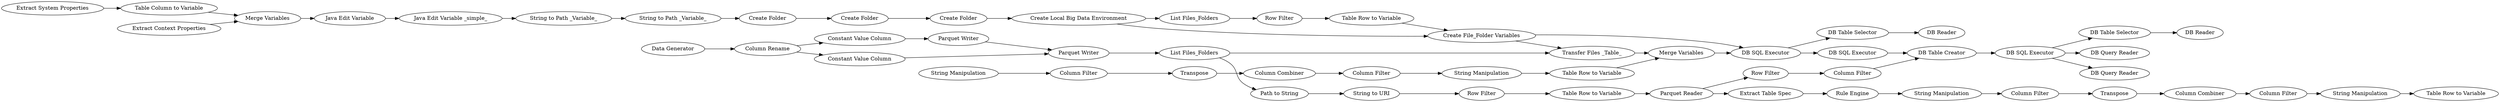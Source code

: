 digraph {
	"3467230069822659740_2624" [label="Row Filter"]
	"3467230069822659740_48" [label="String to Path _Variable_"]
	"1775132157241748074_2615" [label="List Files_Folders"]
	"1775132157241748074_6" [label="String to URI"]
	"4663265212519624982_1878" [label="Parquet Writer"]
	"4663265212519624982_1877" [label="Parquet Writer"]
	"1775132157241748074_2620" [label="Parquet Reader"]
	"3467230069822659740_28" [label="Extract System Properties"]
	"3467230069822659740_51" [label="Table Column to Variable"]
	"1775132157241748074_1855" [label="DB SQL Executor"]
	"285886297119515373_1880" [label="Column Filter"]
	"4663265212519624982_1875" [label="Constant Value Column"]
	"3467230069822659740_2638" [label="List Files_Folders"]
	"285886297119515373_1870" [label="Column Filter"]
	"4663265212519624982_1872" [label="Column Rename"]
	"3467230069822659740_87" [label="Java Edit Variable _simple_"]
	"1775132157241748074_1881" [label="DB Table Selector"]
	"1775132157241748074_1864" [label="Extract Table Spec"]
	"3467230069822659740_2625" [label="Table Row to Variable"]
	"1775132157241748074_1880" [label="DB Query Reader"]
	"285886297119515373_1879" [label="String Manipulation"]
	"3467230069822659740_47" [label="Create Folder"]
	"3467230069822659740_49" [label="Java Edit Variable"]
	"1775132157241748074_2618" [label="Path to String"]
	"3467230069822659740_52" [label="Create Folder"]
	"285886297119515373_1869" [label="String Manipulation"]
	"1775132157241748074_2623" [label="DB Table Creator"]
	"3467230069822659740_53" [label="Create Folder"]
	"285886297119515373_1882" [label="Column Combiner"]
	"1775132157241748074_2619" [label="Table Row to Variable"]
	"1775132157241748074_1878" [label="Row Filter"]
	"1775132157241748074_1882" [label="DB Reader"]
	"285886297119515373_426" [label="Column Combiner"]
	"1775132157241748074_2617" [label="Transfer Files _Table_"]
	"285886297119515373_1885" [label="Table Row to Variable"]
	"3467230069822659740_2541" [label="Create File_Folder Variables"]
	"285886297119515373_1613" [label="String Manipulation"]
	"3467230069822659740_88" [label="String to Path _Variable_"]
	"1775132157241748074_1873" [label="DB Table Selector"]
	"3467230069822659740_61" [label="Extract Context Properties"]
	"285886297119515373_430" [label="Column Filter"]
	"285886297119515373_1871" [label=Transpose]
	"1775132157241748074_1879" [label="DB SQL Executor"]
	"3467230069822659740_86" [label="Create Local Big Data Environment"]
	"4663265212519624982_1859" [label="Data Generator"]
	"1775132157241748074_2621" [label="Rule Engine"]
	"1775132157241748074_46" [label="DB Reader"]
	"285886297119515373_1873" [label="Table Row to Variable"]
	"3467230069822659740_50" [label="Merge Variables"]
	"1775132157241748074_1854" [label="Column Filter"]
	"1775132157241748074_1861" [label="Row Filter"]
	"285886297119515373_1881" [label=Transpose]
	"1775132157241748074_1856" [label="DB Query Reader"]
	"1775132157241748074_2622" [label="Merge Variables"]
	"285886297119515373_1884" [label="String Manipulation"]
	"4663265212519624982_1876" [label="Constant Value Column"]
	"285886297119515373_1883" [label="Column Filter"]
	"1775132157241748074_48" [label="DB SQL Executor"]
	"4663265212519624982_1878" -> "1775132157241748074_2615"
	"1775132157241748074_48" -> "1775132157241748074_1879"
	"3467230069822659740_48" -> "3467230069822659740_47"
	"1775132157241748074_2619" -> "1775132157241748074_2620"
	"1775132157241748074_1881" -> "1775132157241748074_1882"
	"1775132157241748074_1854" -> "1775132157241748074_2623"
	"1775132157241748074_2622" -> "1775132157241748074_48"
	"4663265212519624982_1876" -> "4663265212519624982_1878"
	"4663265212519624982_1872" -> "4663265212519624982_1876"
	"1775132157241748074_1855" -> "1775132157241748074_1881"
	"3467230069822659740_2541" -> "1775132157241748074_48"
	"1775132157241748074_2620" -> "1775132157241748074_1878"
	"1775132157241748074_6" -> "1775132157241748074_1861"
	"1775132157241748074_2617" -> "1775132157241748074_2622"
	"3467230069822659740_2624" -> "3467230069822659740_2625"
	"285886297119515373_1884" -> "285886297119515373_1885"
	"1775132157241748074_1878" -> "1775132157241748074_1854"
	"3467230069822659740_28" -> "3467230069822659740_51"
	"1775132157241748074_2615" -> "1775132157241748074_2617"
	"3467230069822659740_52" -> "3467230069822659740_53"
	"285886297119515373_1869" -> "285886297119515373_1870"
	"3467230069822659740_51" -> "3467230069822659740_50"
	"1775132157241748074_2615" -> "1775132157241748074_2618"
	"1775132157241748074_1873" -> "1775132157241748074_46"
	"1775132157241748074_2618" -> "1775132157241748074_6"
	"3467230069822659740_2625" -> "3467230069822659740_2541"
	"285886297119515373_430" -> "285886297119515373_1613"
	"1775132157241748074_1855" -> "1775132157241748074_1856"
	"285886297119515373_1880" -> "285886297119515373_1881"
	"285886297119515373_426" -> "285886297119515373_430"
	"3467230069822659740_61" -> "3467230069822659740_50"
	"285886297119515373_1882" -> "285886297119515373_1883"
	"3467230069822659740_2541" -> "1775132157241748074_2617"
	"3467230069822659740_88" -> "3467230069822659740_48"
	"285886297119515373_1881" -> "285886297119515373_1882"
	"3467230069822659740_53" -> "3467230069822659740_86"
	"3467230069822659740_2638" -> "3467230069822659740_2624"
	"1775132157241748074_2621" -> "285886297119515373_1869"
	"1775132157241748074_1864" -> "1775132157241748074_2621"
	"285886297119515373_1871" -> "285886297119515373_426"
	"1775132157241748074_1879" -> "1775132157241748074_2623"
	"285886297119515373_1870" -> "285886297119515373_1871"
	"3467230069822659740_86" -> "3467230069822659740_2638"
	"4663265212519624982_1872" -> "4663265212519624982_1875"
	"4663265212519624982_1859" -> "4663265212519624982_1872"
	"3467230069822659740_49" -> "3467230069822659740_87"
	"285886297119515373_1879" -> "285886297119515373_1880"
	"4663265212519624982_1877" -> "4663265212519624982_1878"
	"3467230069822659740_87" -> "3467230069822659740_88"
	"3467230069822659740_50" -> "3467230069822659740_49"
	"1775132157241748074_2620" -> "1775132157241748074_1864"
	"1775132157241748074_1855" -> "1775132157241748074_1880"
	"4663265212519624982_1875" -> "4663265212519624982_1877"
	"1775132157241748074_2623" -> "1775132157241748074_1855"
	"1775132157241748074_48" -> "1775132157241748074_1873"
	"285886297119515373_1885" -> "1775132157241748074_2622"
	"3467230069822659740_47" -> "3467230069822659740_52"
	"1775132157241748074_1861" -> "1775132157241748074_2619"
	"285886297119515373_1613" -> "285886297119515373_1873"
	"3467230069822659740_86" -> "3467230069822659740_2541"
	"285886297119515373_1883" -> "285886297119515373_1884"
	rankdir=LR
}
